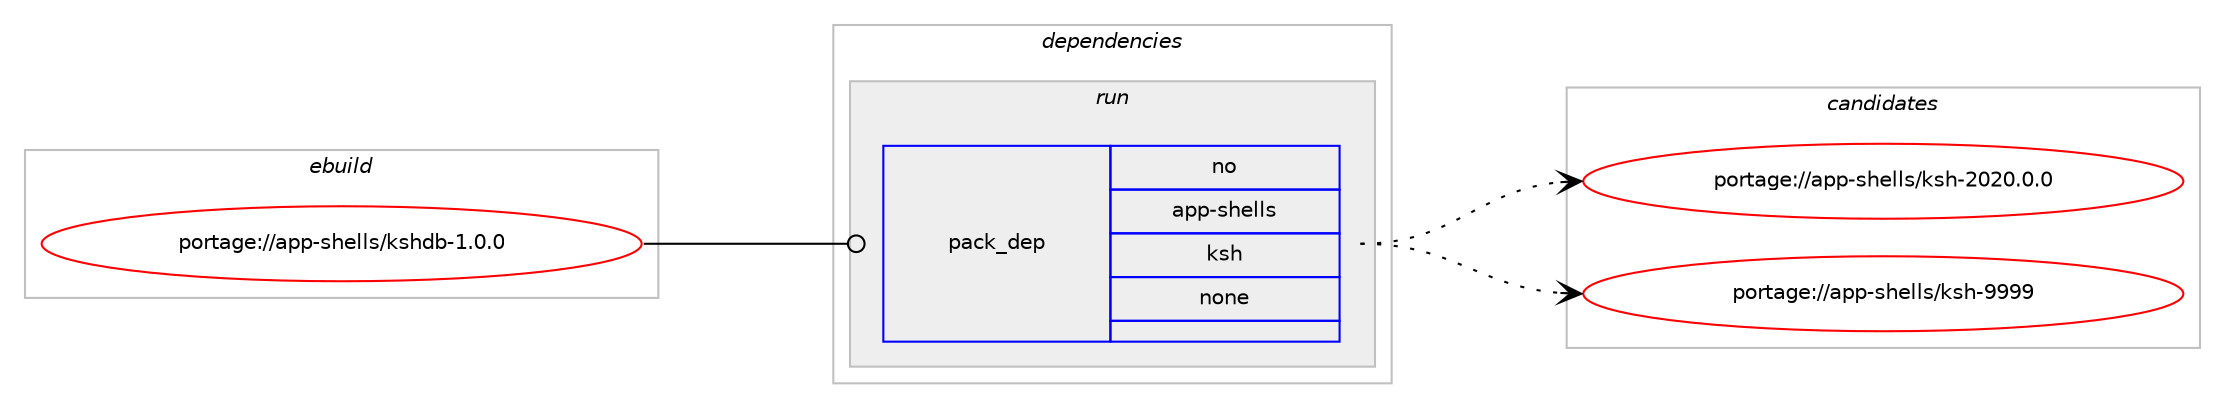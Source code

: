 digraph prolog {

# *************
# Graph options
# *************

newrank=true;
concentrate=true;
compound=true;
graph [rankdir=LR,fontname=Helvetica,fontsize=10,ranksep=1.5];#, ranksep=2.5, nodesep=0.2];
edge  [arrowhead=vee];
node  [fontname=Helvetica,fontsize=10];

# **********
# The ebuild
# **********

subgraph cluster_leftcol {
color=gray;
rank=same;
label=<<i>ebuild</i>>;
id [label="portage://app-shells/kshdb-1.0.0", color=red, width=4, href="../app-shells/kshdb-1.0.0.svg"];
}

# ****************
# The dependencies
# ****************

subgraph cluster_midcol {
color=gray;
label=<<i>dependencies</i>>;
subgraph cluster_compile {
fillcolor="#eeeeee";
style=filled;
label=<<i>compile</i>>;
}
subgraph cluster_compileandrun {
fillcolor="#eeeeee";
style=filled;
label=<<i>compile and run</i>>;
}
subgraph cluster_run {
fillcolor="#eeeeee";
style=filled;
label=<<i>run</i>>;
subgraph pack31425 {
dependency42706 [label=<<TABLE BORDER="0" CELLBORDER="1" CELLSPACING="0" CELLPADDING="4" WIDTH="220"><TR><TD ROWSPAN="6" CELLPADDING="30">pack_dep</TD></TR><TR><TD WIDTH="110">no</TD></TR><TR><TD>app-shells</TD></TR><TR><TD>ksh</TD></TR><TR><TD>none</TD></TR><TR><TD></TD></TR></TABLE>>, shape=none, color=blue];
}
id:e -> dependency42706:w [weight=20,style="solid",arrowhead="odot"];
}
}

# **************
# The candidates
# **************

subgraph cluster_choices {
rank=same;
color=gray;
label=<<i>candidates</i>>;

subgraph choice31425 {
color=black;
nodesep=1;
choiceportage971121124511510410110810811547107115104455048504846484648 [label="portage://app-shells/ksh-2020.0.0", color=red, width=4,href="../app-shells/ksh-2020.0.0.svg"];
choiceportage9711211245115104101108108115471071151044557575757 [label="portage://app-shells/ksh-9999", color=red, width=4,href="../app-shells/ksh-9999.svg"];
dependency42706:e -> choiceportage971121124511510410110810811547107115104455048504846484648:w [style=dotted,weight="100"];
dependency42706:e -> choiceportage9711211245115104101108108115471071151044557575757:w [style=dotted,weight="100"];
}
}

}
